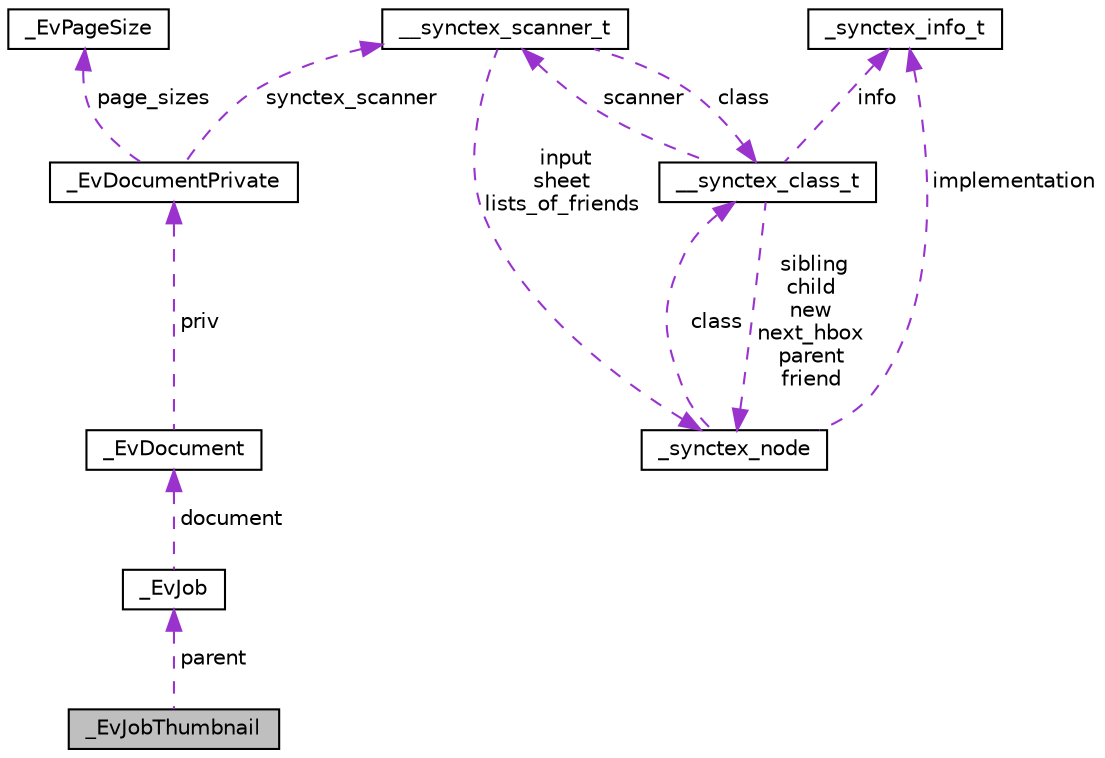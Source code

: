 digraph "_EvJobThumbnail"
{
  edge [fontname="Helvetica",fontsize="10",labelfontname="Helvetica",labelfontsize="10"];
  node [fontname="Helvetica",fontsize="10",shape=record];
  Node1 [label="_EvJobThumbnail",height=0.2,width=0.4,color="black", fillcolor="grey75", style="filled" fontcolor="black"];
  Node2 -> Node1 [dir="back",color="darkorchid3",fontsize="10",style="dashed",label=" parent" ,fontname="Helvetica"];
  Node2 [label="_EvJob",height=0.2,width=0.4,color="black", fillcolor="white", style="filled",URL="$df/d84/struct__EvJob.html"];
  Node3 -> Node2 [dir="back",color="darkorchid3",fontsize="10",style="dashed",label=" document" ,fontname="Helvetica"];
  Node3 [label="_EvDocument",height=0.2,width=0.4,color="black", fillcolor="white", style="filled",URL="$db/d02/struct__EvDocument.html"];
  Node4 -> Node3 [dir="back",color="darkorchid3",fontsize="10",style="dashed",label=" priv" ,fontname="Helvetica"];
  Node4 [label="_EvDocumentPrivate",height=0.2,width=0.4,color="black", fillcolor="white", style="filled",URL="$d6/da7/struct__EvDocumentPrivate.html"];
  Node5 -> Node4 [dir="back",color="darkorchid3",fontsize="10",style="dashed",label=" page_sizes" ,fontname="Helvetica"];
  Node5 [label="_EvPageSize",height=0.2,width=0.4,color="black", fillcolor="white", style="filled",URL="$d8/dec/struct__EvPageSize.html"];
  Node6 -> Node4 [dir="back",color="darkorchid3",fontsize="10",style="dashed",label=" synctex_scanner" ,fontname="Helvetica"];
  Node6 [label="__synctex_scanner_t",height=0.2,width=0.4,color="black", fillcolor="white", style="filled",URL="$d6/ddd/struct____synctex__scanner__t.html"];
  Node7 -> Node6 [dir="back",color="darkorchid3",fontsize="10",style="dashed",label=" input\nsheet\nlists_of_friends" ,fontname="Helvetica"];
  Node7 [label="_synctex_node",height=0.2,width=0.4,color="black", fillcolor="white", style="filled",URL="$dd/d4f/struct__synctex__node.html"];
  Node8 -> Node7 [dir="back",color="darkorchid3",fontsize="10",style="dashed",label=" implementation" ,fontname="Helvetica"];
  Node8 [label="_synctex_info_t",height=0.2,width=0.4,color="black", fillcolor="white", style="filled",URL="$d2/da8/union__synctex__info__t.html"];
  Node9 -> Node7 [dir="back",color="darkorchid3",fontsize="10",style="dashed",label=" class" ,fontname="Helvetica"];
  Node9 [label="__synctex_class_t",height=0.2,width=0.4,color="black", fillcolor="white", style="filled",URL="$d2/dd6/struct____synctex__class__t.html"];
  Node7 -> Node9 [dir="back",color="darkorchid3",fontsize="10",style="dashed",label=" sibling\nchild\nnew\nnext_hbox\nparent\nfriend" ,fontname="Helvetica"];
  Node8 -> Node9 [dir="back",color="darkorchid3",fontsize="10",style="dashed",label=" info" ,fontname="Helvetica"];
  Node6 -> Node9 [dir="back",color="darkorchid3",fontsize="10",style="dashed",label=" scanner" ,fontname="Helvetica"];
  Node9 -> Node6 [dir="back",color="darkorchid3",fontsize="10",style="dashed",label=" class" ,fontname="Helvetica"];
}
